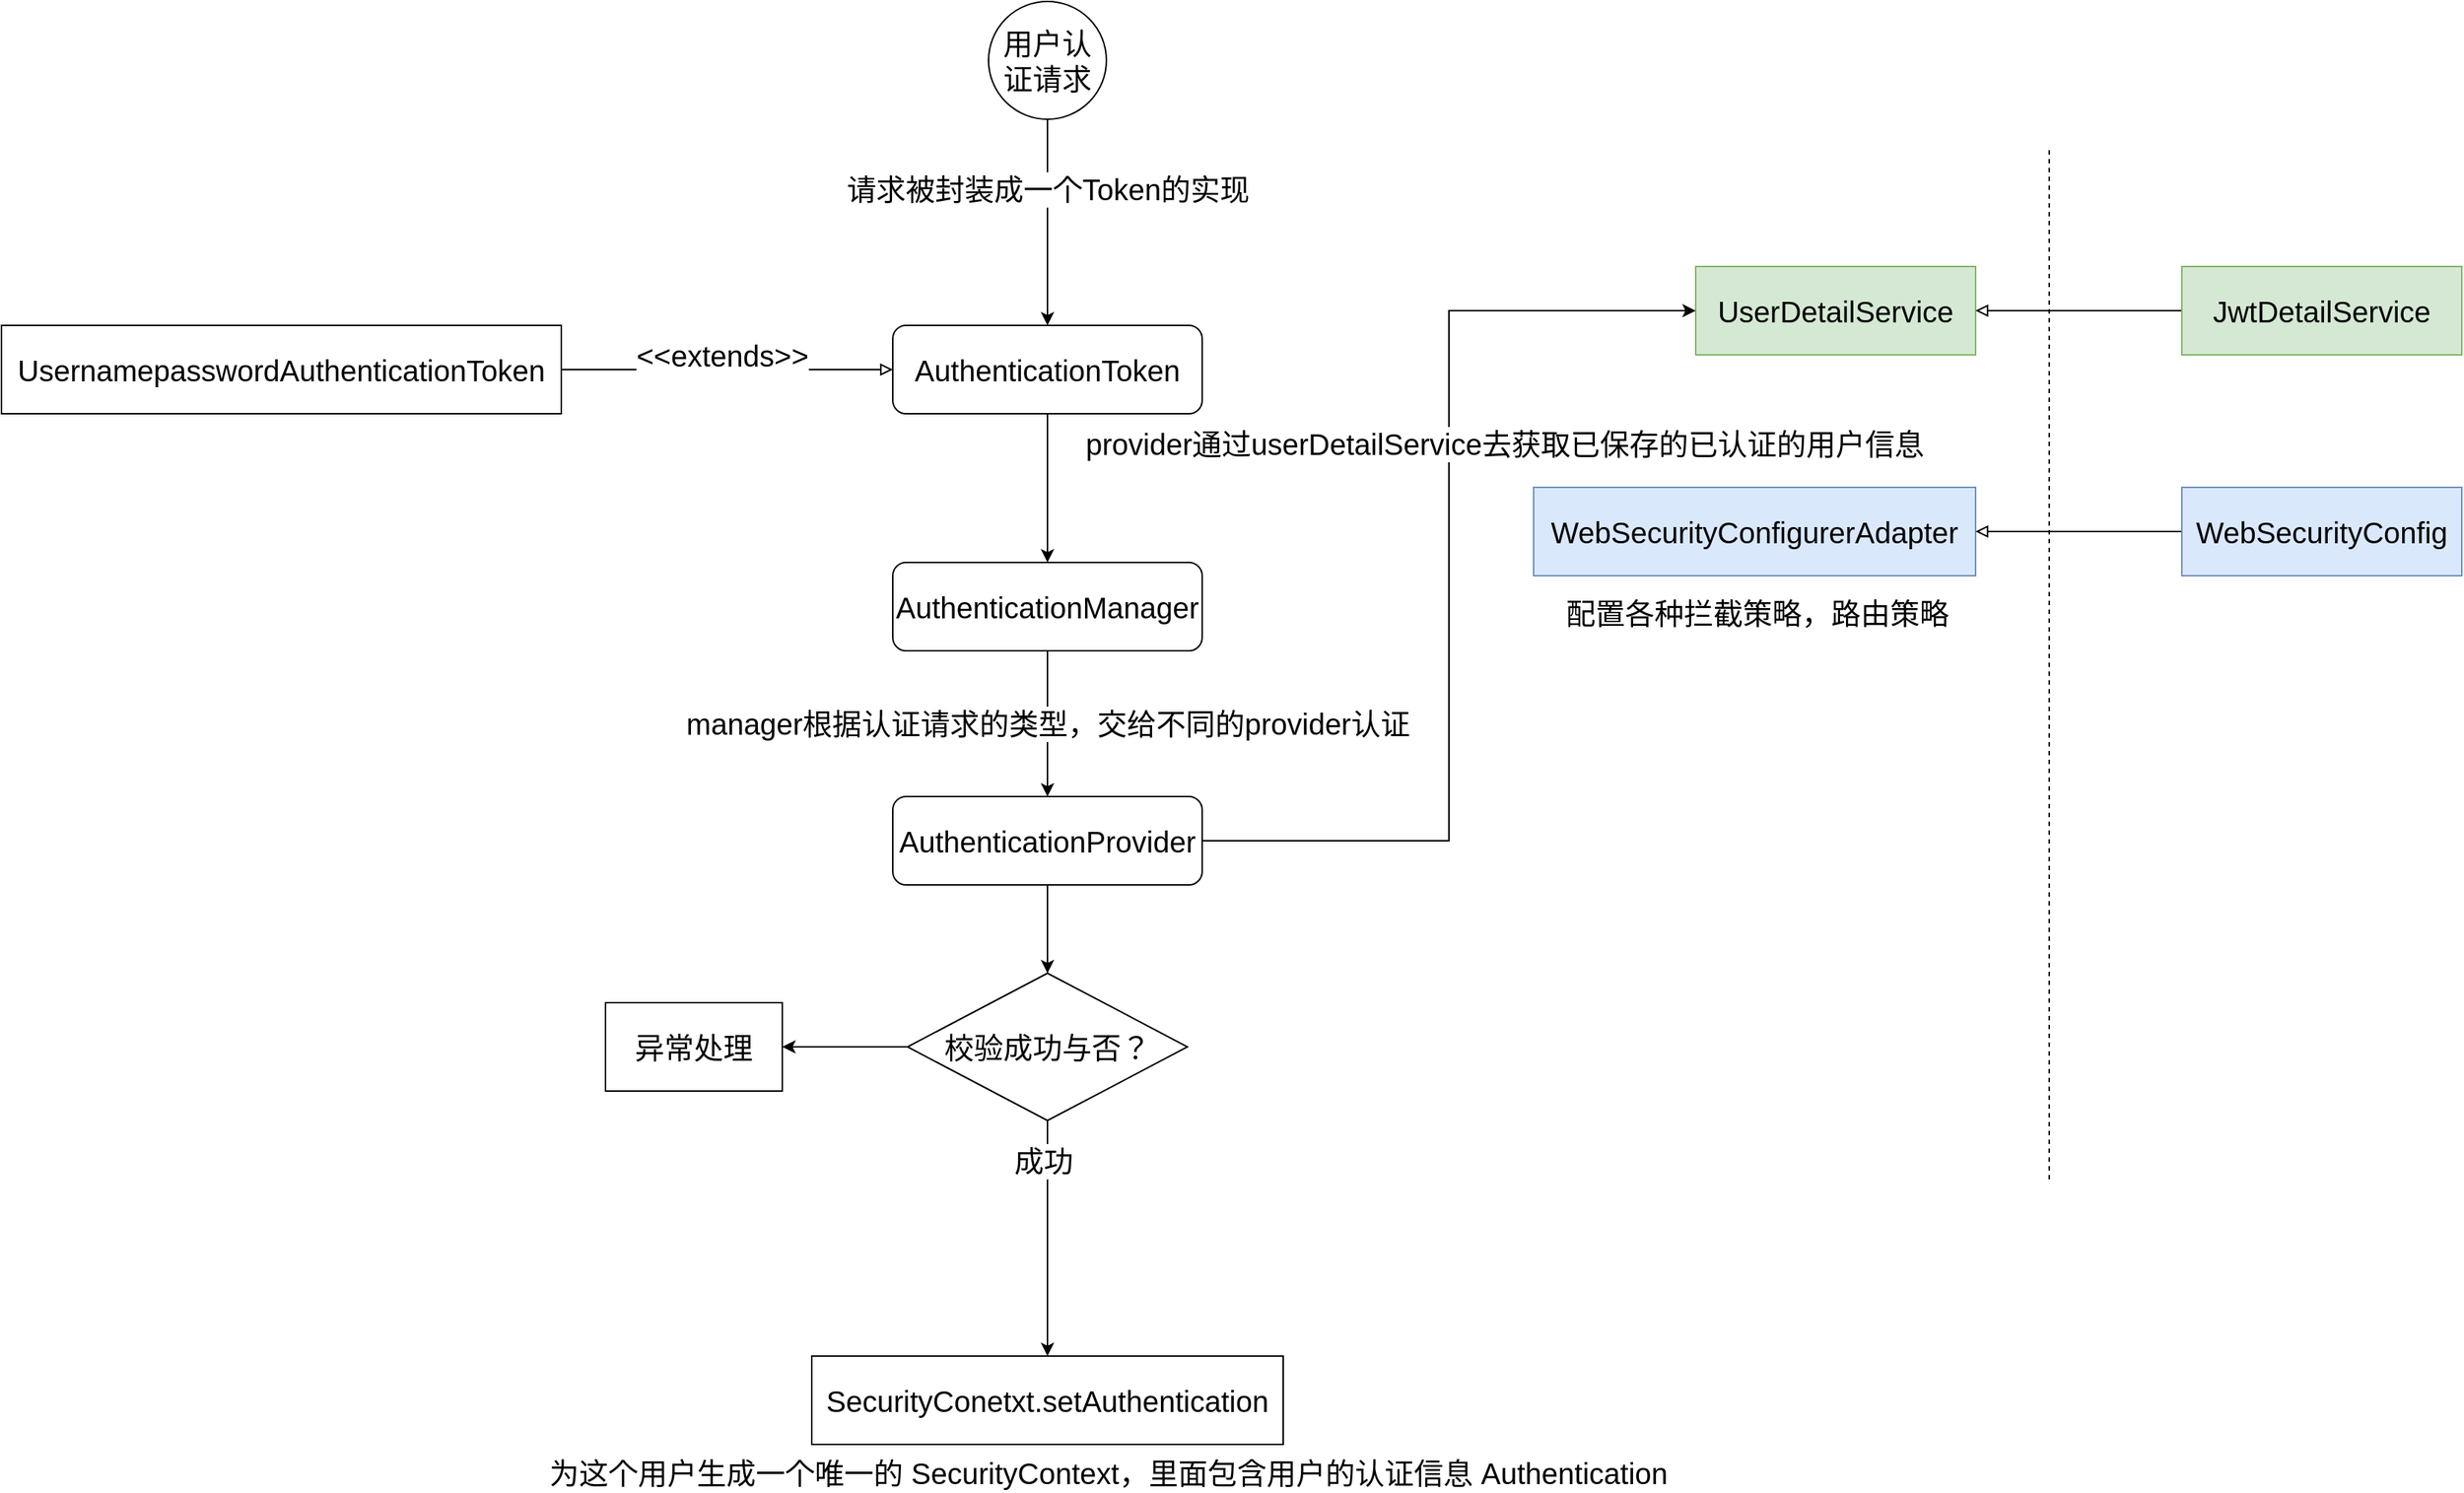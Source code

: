 <mxfile version="10.6.2" type="github"><diagram id="VBf-VfExzzXJP39Wn4rS" name="Page-1"><mxGraphModel dx="3977" dy="2496" grid="1" gridSize="10" guides="1" tooltips="1" connect="1" arrows="1" fold="1" page="1" pageScale="1" pageWidth="827" pageHeight="1169" math="0" shadow="0"><root><mxCell id="0"/><mxCell id="1" parent="0"/><mxCell id="96AQ6PkSk4qDTDHSZkiO-1" value="UserDetailService" style="rounded=0;whiteSpace=wrap;html=1;fontSize=20;fillColor=#d5e8d4;strokeColor=#82b366;" parent="1" vertex="1"><mxGeometry x="40" y="120" width="190" height="60" as="geometry"/></mxCell><mxCell id="96AQ6PkSk4qDTDHSZkiO-6" style="edgeStyle=orthogonalEdgeStyle;rounded=0;orthogonalLoop=1;jettySize=auto;html=1;exitX=0;exitY=0.5;exitDx=0;exitDy=0;entryX=1;entryY=0.5;entryDx=0;entryDy=0;fontSize=20;endArrow=block;endFill=0;" parent="1" source="96AQ6PkSk4qDTDHSZkiO-2" target="96AQ6PkSk4qDTDHSZkiO-1" edge="1"><mxGeometry relative="1" as="geometry"/></mxCell><mxCell id="96AQ6PkSk4qDTDHSZkiO-2" value="JwtDetailService" style="rounded=0;whiteSpace=wrap;html=1;fontSize=20;fillColor=#d5e8d4;strokeColor=#82b366;" parent="1" vertex="1"><mxGeometry x="370" y="120" width="190" height="60" as="geometry"/></mxCell><mxCell id="96AQ6PkSk4qDTDHSZkiO-3" value="" style="endArrow=none;dashed=1;html=1;fontSize=20;" parent="1" edge="1"><mxGeometry width="50" height="50" relative="1" as="geometry"><mxPoint x="280" y="740" as="sourcePoint"/><mxPoint x="280" y="40" as="targetPoint"/></mxGeometry></mxCell><mxCell id="96AQ6PkSk4qDTDHSZkiO-4" value="WebSecurityConfigurerAdapter" style="rounded=0;whiteSpace=wrap;html=1;fontSize=20;fillColor=#dae8fc;strokeColor=#6c8ebf;" parent="1" vertex="1"><mxGeometry x="-70" y="270" width="300" height="60" as="geometry"/></mxCell><mxCell id="96AQ6PkSk4qDTDHSZkiO-7" style="edgeStyle=orthogonalEdgeStyle;rounded=0;orthogonalLoop=1;jettySize=auto;html=1;exitX=0;exitY=0.5;exitDx=0;exitDy=0;endArrow=block;endFill=0;fontSize=20;" parent="1" source="96AQ6PkSk4qDTDHSZkiO-5" target="96AQ6PkSk4qDTDHSZkiO-4" edge="1"><mxGeometry relative="1" as="geometry"/></mxCell><mxCell id="96AQ6PkSk4qDTDHSZkiO-5" value="WebSecurityConfig" style="rounded=0;whiteSpace=wrap;html=1;fontSize=20;fillColor=#dae8fc;strokeColor=#6c8ebf;" parent="1" vertex="1"><mxGeometry x="370" y="270" width="190" height="60" as="geometry"/></mxCell><mxCell id="96AQ6PkSk4qDTDHSZkiO-8" value="配置各种拦截策略，路由策略" style="text;html=1;resizable=0;points=[];autosize=1;align=left;verticalAlign=top;spacingTop=-4;fontSize=20;" parent="1" vertex="1"><mxGeometry x="-50" y="341" width="280" height="20" as="geometry"/></mxCell><mxCell id="96AQ6PkSk4qDTDHSZkiO-18" style="edgeStyle=orthogonalEdgeStyle;rounded=0;orthogonalLoop=1;jettySize=auto;html=1;exitX=0.5;exitY=1;exitDx=0;exitDy=0;entryX=0.5;entryY=0;entryDx=0;entryDy=0;endArrow=classic;endFill=1;fontSize=20;" parent="1" source="96AQ6PkSk4qDTDHSZkiO-9" target="96AQ6PkSk4qDTDHSZkiO-10" edge="1"><mxGeometry relative="1" as="geometry"/></mxCell><mxCell id="96AQ6PkSk4qDTDHSZkiO-27" value="请求被封装成一个Token的实现" style="text;html=1;resizable=0;points=[];align=center;verticalAlign=middle;labelBackgroundColor=#ffffff;fontSize=20;" parent="96AQ6PkSk4qDTDHSZkiO-18" vertex="1" connectable="0"><mxGeometry x="-0.333" relative="1" as="geometry"><mxPoint as="offset"/></mxGeometry></mxCell><mxCell id="96AQ6PkSk4qDTDHSZkiO-9" value="用户认证请求" style="ellipse;whiteSpace=wrap;html=1;aspect=fixed;fontSize=20;" parent="1" vertex="1"><mxGeometry x="-440" y="-60" width="80" height="80" as="geometry"/></mxCell><mxCell id="96AQ6PkSk4qDTDHSZkiO-19" style="edgeStyle=orthogonalEdgeStyle;rounded=0;orthogonalLoop=1;jettySize=auto;html=1;exitX=0.5;exitY=1;exitDx=0;exitDy=0;endArrow=classic;endFill=1;fontSize=20;" parent="1" source="96AQ6PkSk4qDTDHSZkiO-10" target="96AQ6PkSk4qDTDHSZkiO-11" edge="1"><mxGeometry relative="1" as="geometry"/></mxCell><mxCell id="96AQ6PkSk4qDTDHSZkiO-10" value="AuthenticationToken" style="rounded=1;whiteSpace=wrap;html=1;fontSize=20;" parent="1" vertex="1"><mxGeometry x="-505" y="160" width="210" height="60" as="geometry"/></mxCell><mxCell id="96AQ6PkSk4qDTDHSZkiO-20" style="edgeStyle=orthogonalEdgeStyle;rounded=0;orthogonalLoop=1;jettySize=auto;html=1;exitX=0.5;exitY=1;exitDx=0;exitDy=0;entryX=0.5;entryY=0;entryDx=0;entryDy=0;endArrow=classic;endFill=1;fontSize=20;" parent="1" source="96AQ6PkSk4qDTDHSZkiO-11" target="96AQ6PkSk4qDTDHSZkiO-12" edge="1"><mxGeometry relative="1" as="geometry"/></mxCell><mxCell id="96AQ6PkSk4qDTDHSZkiO-24" value="manager根据认证请求的类型，交给不同的provider认证" style="text;html=1;resizable=0;points=[];align=center;verticalAlign=middle;labelBackgroundColor=#ffffff;fontSize=20;" parent="96AQ6PkSk4qDTDHSZkiO-20" vertex="1" connectable="0"><mxGeometry x="-0.232" y="4" relative="1" as="geometry"><mxPoint x="-4" y="11" as="offset"/></mxGeometry></mxCell><mxCell id="96AQ6PkSk4qDTDHSZkiO-11" value="AuthenticationManager" style="rounded=1;whiteSpace=wrap;html=1;fontSize=20;" parent="1" vertex="1"><mxGeometry x="-505" y="321" width="210" height="60" as="geometry"/></mxCell><mxCell id="96AQ6PkSk4qDTDHSZkiO-21" style="edgeStyle=orthogonalEdgeStyle;rounded=0;orthogonalLoop=1;jettySize=auto;html=1;exitX=0.5;exitY=1;exitDx=0;exitDy=0;entryX=0.5;entryY=0;entryDx=0;entryDy=0;endArrow=classic;endFill=1;fontSize=20;" parent="1" source="96AQ6PkSk4qDTDHSZkiO-12" target="96AQ6PkSk4qDTDHSZkiO-14" edge="1"><mxGeometry relative="1" as="geometry"/></mxCell><mxCell id="96AQ6PkSk4qDTDHSZkiO-25" style="edgeStyle=orthogonalEdgeStyle;rounded=0;orthogonalLoop=1;jettySize=auto;html=1;exitX=1;exitY=0.5;exitDx=0;exitDy=0;entryX=0;entryY=0.5;entryDx=0;entryDy=0;endArrow=classic;endFill=1;fontSize=20;" parent="1" source="96AQ6PkSk4qDTDHSZkiO-12" target="96AQ6PkSk4qDTDHSZkiO-1" edge="1"><mxGeometry relative="1" as="geometry"/></mxCell><mxCell id="96AQ6PkSk4qDTDHSZkiO-26" value="provider通过userDetailService去获取已保存的已认证的用户信息" style="text;html=1;resizable=0;points=[];align=center;verticalAlign=middle;labelBackgroundColor=#ffffff;fontSize=20;" parent="96AQ6PkSk4qDTDHSZkiO-25" vertex="1" connectable="0"><mxGeometry x="0.306" y="-1" relative="1" as="geometry"><mxPoint x="36" y="16" as="offset"/></mxGeometry></mxCell><mxCell id="96AQ6PkSk4qDTDHSZkiO-12" value="AuthenticationProvider" style="rounded=1;whiteSpace=wrap;html=1;fontSize=20;" parent="1" vertex="1"><mxGeometry x="-505" y="480" width="210" height="60" as="geometry"/></mxCell><mxCell id="96AQ6PkSk4qDTDHSZkiO-17" style="edgeStyle=orthogonalEdgeStyle;rounded=0;orthogonalLoop=1;jettySize=auto;html=1;exitX=0;exitY=0.5;exitDx=0;exitDy=0;entryX=1;entryY=0.5;entryDx=0;entryDy=0;endArrow=classic;endFill=1;fontSize=20;" parent="1" source="96AQ6PkSk4qDTDHSZkiO-14" target="96AQ6PkSk4qDTDHSZkiO-15" edge="1"><mxGeometry relative="1" as="geometry"/></mxCell><mxCell id="96AQ6PkSk4qDTDHSZkiO-22" style="edgeStyle=orthogonalEdgeStyle;rounded=0;orthogonalLoop=1;jettySize=auto;html=1;exitX=0.5;exitY=1;exitDx=0;exitDy=0;entryX=0.5;entryY=0;entryDx=0;entryDy=0;endArrow=classic;endFill=1;fontSize=20;" parent="1" source="96AQ6PkSk4qDTDHSZkiO-14" target="96AQ6PkSk4qDTDHSZkiO-16" edge="1"><mxGeometry relative="1" as="geometry"/></mxCell><mxCell id="96AQ6PkSk4qDTDHSZkiO-32" value="成功" style="text;html=1;resizable=0;points=[];align=center;verticalAlign=middle;labelBackgroundColor=#ffffff;fontSize=20;" parent="96AQ6PkSk4qDTDHSZkiO-22" vertex="1" connectable="0"><mxGeometry x="-0.661" y="-3" relative="1" as="geometry"><mxPoint as="offset"/></mxGeometry></mxCell><mxCell id="96AQ6PkSk4qDTDHSZkiO-14" value="校验成功与否？" style="rhombus;whiteSpace=wrap;html=1;fontSize=20;" parent="1" vertex="1"><mxGeometry x="-495" y="600" width="190" height="100" as="geometry"/></mxCell><mxCell id="96AQ6PkSk4qDTDHSZkiO-15" value="异常处理" style="rounded=0;whiteSpace=wrap;html=1;fontSize=20;" parent="1" vertex="1"><mxGeometry x="-700" y="620" width="120" height="60" as="geometry"/></mxCell><mxCell id="96AQ6PkSk4qDTDHSZkiO-16" value="&lt;span&gt;SecurityConetxt.setAuthentication&lt;/span&gt;" style="rounded=0;whiteSpace=wrap;html=1;fontSize=20;" parent="1" vertex="1"><mxGeometry x="-560" y="860" width="320" height="60" as="geometry"/></mxCell><mxCell id="96AQ6PkSk4qDTDHSZkiO-30" style="edgeStyle=orthogonalEdgeStyle;rounded=0;orthogonalLoop=1;jettySize=auto;html=1;exitX=1;exitY=0.5;exitDx=0;exitDy=0;entryX=0;entryY=0.5;entryDx=0;entryDy=0;endArrow=block;endFill=0;fontSize=20;" parent="1" source="96AQ6PkSk4qDTDHSZkiO-29" target="96AQ6PkSk4qDTDHSZkiO-10" edge="1"><mxGeometry relative="1" as="geometry"/></mxCell><mxCell id="96AQ6PkSk4qDTDHSZkiO-31" value="&amp;lt;&amp;lt;extends&amp;gt;&amp;gt;" style="text;html=1;resizable=0;points=[];align=center;verticalAlign=middle;labelBackgroundColor=#ffffff;fontSize=20;" parent="96AQ6PkSk4qDTDHSZkiO-30" vertex="1" connectable="0"><mxGeometry x="-0.18" y="-1" relative="1" as="geometry"><mxPoint x="16" y="-11" as="offset"/></mxGeometry></mxCell><mxCell id="96AQ6PkSk4qDTDHSZkiO-29" value="UsernamepasswordAuthenticationToken" style="rounded=0;whiteSpace=wrap;html=1;fontSize=20;" parent="1" vertex="1"><mxGeometry x="-1110" y="160" width="380" height="60" as="geometry"/></mxCell><mxCell id="96AQ6PkSk4qDTDHSZkiO-33" value="为这个用户生成一个唯一的 SecurityContext，里面包含用户的认证信息 Authentication" style="text;html=1;resizable=0;points=[];autosize=1;align=left;verticalAlign=top;spacingTop=-4;fontSize=20;" parent="1" vertex="1"><mxGeometry x="-740" y="925" width="770" height="20" as="geometry"/></mxCell></root></mxGraphModel></diagram><diagram id="ZsvGARE1PDOfvhfM4YjY" name="Page-2"><mxGraphModel dx="2818" dy="1137" grid="1" gridSize="10" guides="1" tooltips="1" connect="1" arrows="1" fold="1" page="1" pageScale="1" pageWidth="827" pageHeight="1169" math="0" shadow="0"><root><mxCell id="F1nK8g_DhgMWCZ8wdqsk-0"/><mxCell id="F1nK8g_DhgMWCZ8wdqsk-1" parent="F1nK8g_DhgMWCZ8wdqsk-0"/><mxCell id="F1nK8g_DhgMWCZ8wdqsk-8" style="edgeStyle=orthogonalEdgeStyle;rounded=0;orthogonalLoop=1;jettySize=auto;html=1;exitX=0.5;exitY=1;exitDx=0;exitDy=0;entryX=0.5;entryY=0;entryDx=0;entryDy=0;endArrow=classic;endFill=1;fontSize=20;" parent="F1nK8g_DhgMWCZ8wdqsk-1" source="F1nK8g_DhgMWCZ8wdqsk-2" target="F1nK8g_DhgMWCZ8wdqsk-3" edge="1"><mxGeometry relative="1" as="geometry"/></mxCell><mxCell id="F1nK8g_DhgMWCZ8wdqsk-2" value="请求到达服务端" style="ellipse;whiteSpace=wrap;html=1;aspect=fixed;fontSize=20;" parent="F1nK8g_DhgMWCZ8wdqsk-1" vertex="1"><mxGeometry x="350" y="10" width="100" height="100" as="geometry"/></mxCell><mxCell id="F1nK8g_DhgMWCZ8wdqsk-7" style="edgeStyle=orthogonalEdgeStyle;rounded=0;orthogonalLoop=1;jettySize=auto;html=1;exitX=0.5;exitY=1;exitDx=0;exitDy=0;endArrow=classic;endFill=1;fontSize=20;" parent="F1nK8g_DhgMWCZ8wdqsk-1" source="F1nK8g_DhgMWCZ8wdqsk-3" target="F1nK8g_DhgMWCZ8wdqsk-5" edge="1"><mxGeometry relative="1" as="geometry"><Array as="points"><mxPoint x="400" y="260"/><mxPoint x="585" y="260"/></Array></mxGeometry></mxCell><mxCell id="F1nK8g_DhgMWCZ8wdqsk-9" value="如果是Login请求" style="text;html=1;resizable=0;points=[];align=center;verticalAlign=middle;labelBackgroundColor=#ffffff;fontSize=20;" parent="F1nK8g_DhgMWCZ8wdqsk-7" vertex="1" connectable="0"><mxGeometry x="-0.242" relative="1" as="geometry"><mxPoint x="117" y="40" as="offset"/></mxGeometry></mxCell><mxCell id="F1nK8g_DhgMWCZ8wdqsk-25" style="edgeStyle=orthogonalEdgeStyle;rounded=0;orthogonalLoop=1;jettySize=auto;html=1;exitX=0.5;exitY=1;exitDx=0;exitDy=0;entryX=0.5;entryY=0;entryDx=0;entryDy=0;endArrow=classic;endFill=1;fontSize=20;" parent="F1nK8g_DhgMWCZ8wdqsk-1" source="F1nK8g_DhgMWCZ8wdqsk-3" target="F1nK8g_DhgMWCZ8wdqsk-24" edge="1"><mxGeometry relative="1" as="geometry"><Array as="points"><mxPoint x="400" y="260"/><mxPoint x="215" y="260"/></Array></mxGeometry></mxCell><mxCell id="F1nK8g_DhgMWCZ8wdqsk-26" value="带JWT token的请求" style="text;html=1;resizable=0;points=[];align=center;verticalAlign=middle;labelBackgroundColor=#ffffff;fontSize=20;" parent="F1nK8g_DhgMWCZ8wdqsk-25" vertex="1" connectable="0"><mxGeometry x="0.579" y="1" relative="1" as="geometry"><mxPoint as="offset"/></mxGeometry></mxCell><mxCell id="F1nK8g_DhgMWCZ8wdqsk-3" value="请求被Filter拦截" style="rounded=0;whiteSpace=wrap;html=1;fontSize=20;" parent="F1nK8g_DhgMWCZ8wdqsk-1" vertex="1"><mxGeometry x="340" y="160" width="120" height="60" as="geometry"/></mxCell><mxCell id="F1nK8g_DhgMWCZ8wdqsk-4" value="默认Filter只支持Form表单提交，如果要支持JSON，则需要自定义Filter" style="rounded=0;whiteSpace=wrap;html=1;fontSize=20;dashed=1;" parent="F1nK8g_DhgMWCZ8wdqsk-1" vertex="1"><mxGeometry x="530" y="155" width="350" height="70" as="geometry"/></mxCell><mxCell id="F1nK8g_DhgMWCZ8wdqsk-10" style="edgeStyle=orthogonalEdgeStyle;rounded=0;orthogonalLoop=1;jettySize=auto;html=1;exitX=0.5;exitY=1;exitDx=0;exitDy=0;entryX=0.5;entryY=0;entryDx=0;entryDy=0;endArrow=classic;endFill=1;fontSize=20;" parent="F1nK8g_DhgMWCZ8wdqsk-1" source="F1nK8g_DhgMWCZ8wdqsk-5" target="F1nK8g_DhgMWCZ8wdqsk-6" edge="1"><mxGeometry relative="1" as="geometry"/></mxCell><mxCell id="F1nK8g_DhgMWCZ8wdqsk-5" value="请求进入专门只拦截Login请求的Filter" style="rounded=0;whiteSpace=wrap;html=1;fontSize=20;fillColor=#f5f5f5;strokeColor=#666666;fontColor=#333333;" parent="F1nK8g_DhgMWCZ8wdqsk-1" vertex="1"><mxGeometry x="490" y="360" width="190" height="60" as="geometry"/></mxCell><mxCell id="F1nK8g_DhgMWCZ8wdqsk-12" style="edgeStyle=orthogonalEdgeStyle;rounded=0;orthogonalLoop=1;jettySize=auto;html=1;exitX=0.5;exitY=1;exitDx=0;exitDy=0;endArrow=classic;endFill=1;fontSize=20;" parent="F1nK8g_DhgMWCZ8wdqsk-1" source="F1nK8g_DhgMWCZ8wdqsk-6" target="F1nK8g_DhgMWCZ8wdqsk-11" edge="1"><mxGeometry relative="1" as="geometry"/></mxCell><mxCell id="F1nK8g_DhgMWCZ8wdqsk-6" value="LoginFilter中，请求被封装成Token" style="rounded=0;whiteSpace=wrap;html=1;fontSize=20;fillColor=#f5f5f5;strokeColor=#666666;fontColor=#333333;" parent="F1nK8g_DhgMWCZ8wdqsk-1" vertex="1"><mxGeometry x="490" y="480" width="190" height="60" as="geometry"/></mxCell><mxCell id="F1nK8g_DhgMWCZ8wdqsk-14" value="" style="edgeStyle=orthogonalEdgeStyle;rounded=0;orthogonalLoop=1;jettySize=auto;html=1;endArrow=classic;endFill=1;fontSize=20;" parent="F1nK8g_DhgMWCZ8wdqsk-1" source="F1nK8g_DhgMWCZ8wdqsk-11" target="F1nK8g_DhgMWCZ8wdqsk-13" edge="1"><mxGeometry relative="1" as="geometry"/></mxCell><mxCell id="F1nK8g_DhgMWCZ8wdqsk-11" value="LoginFilter把Token扔给manager" style="rounded=0;whiteSpace=wrap;html=1;fontSize=20;fillColor=#f5f5f5;strokeColor=#666666;fontColor=#333333;" parent="F1nK8g_DhgMWCZ8wdqsk-1" vertex="1"><mxGeometry x="490" y="600" width="190" height="60" as="geometry"/></mxCell><mxCell id="F1nK8g_DhgMWCZ8wdqsk-16" style="edgeStyle=orthogonalEdgeStyle;rounded=0;orthogonalLoop=1;jettySize=auto;html=1;exitX=0.5;exitY=1;exitDx=0;exitDy=0;endArrow=classic;endFill=1;fontSize=20;" parent="F1nK8g_DhgMWCZ8wdqsk-1" source="F1nK8g_DhgMWCZ8wdqsk-13" target="F1nK8g_DhgMWCZ8wdqsk-15" edge="1"><mxGeometry relative="1" as="geometry"/></mxCell><mxCell id="F1nK8g_DhgMWCZ8wdqsk-13" value="manger让它的Provider去执行认证" style="rounded=0;whiteSpace=wrap;html=1;fontSize=20;fillColor=#ffe6cc;strokeColor=#d79b00;" parent="F1nK8g_DhgMWCZ8wdqsk-1" vertex="1"><mxGeometry x="490" y="740" width="190" height="60" as="geometry"/></mxCell><mxCell id="F1nK8g_DhgMWCZ8wdqsk-19" value="" style="edgeStyle=orthogonalEdgeStyle;rounded=0;orthogonalLoop=1;jettySize=auto;html=1;endArrow=classic;endFill=1;fontSize=20;" parent="F1nK8g_DhgMWCZ8wdqsk-1" source="F1nK8g_DhgMWCZ8wdqsk-15" target="F1nK8g_DhgMWCZ8wdqsk-18" edge="1"><mxGeometry relative="1" as="geometry"/></mxCell><mxCell id="F1nK8g_DhgMWCZ8wdqsk-15" value="Provider通过UserDetailService去获取用户信息" style="rounded=0;whiteSpace=wrap;html=1;fontSize=20;fillColor=#d5e8d4;strokeColor=#82b366;" parent="F1nK8g_DhgMWCZ8wdqsk-1" vertex="1"><mxGeometry x="490" y="860" width="190" height="60" as="geometry"/></mxCell><mxCell id="F1nK8g_DhgMWCZ8wdqsk-23" value="" style="edgeStyle=orthogonalEdgeStyle;rounded=0;orthogonalLoop=1;jettySize=auto;html=1;endArrow=classic;endFill=1;fontSize=20;" parent="F1nK8g_DhgMWCZ8wdqsk-1" source="F1nK8g_DhgMWCZ8wdqsk-18" target="F1nK8g_DhgMWCZ8wdqsk-22" edge="1"><mxGeometry relative="1" as="geometry"/></mxCell><mxCell id="F1nK8g_DhgMWCZ8wdqsk-18" value="认证结果出炉，交回给Filter" style="rounded=0;whiteSpace=wrap;html=1;fontSize=20;fillColor=#d5e8d4;strokeColor=#82b366;" parent="F1nK8g_DhgMWCZ8wdqsk-1" vertex="1"><mxGeometry x="490" y="1000" width="190" height="60" as="geometry"/></mxCell><mxCell id="F1nK8g_DhgMWCZ8wdqsk-22" value="Filter交给实现设置的自定义handler实现类&lt;br&gt;" style="rounded=0;whiteSpace=wrap;html=1;fontSize=20;fillColor=#f5f5f5;strokeColor=#666666;fontColor=#333333;" parent="F1nK8g_DhgMWCZ8wdqsk-1" vertex="1"><mxGeometry x="490" y="1140" width="190" height="60" as="geometry"/></mxCell><mxCell id="F1nK8g_DhgMWCZ8wdqsk-17" value="认证过程实际上是拿（DB/内存/缓存）中的已存在的用户信息来与当前传入的登录用户信息做对比" style="rounded=0;whiteSpace=wrap;html=1;fontSize=20;dashed=1;" parent="F1nK8g_DhgMWCZ8wdqsk-1" vertex="1"><mxGeometry x="750" y="855" width="350" height="70" as="geometry"/></mxCell><mxCell id="F1nK8g_DhgMWCZ8wdqsk-20" value="自定义实现这两个Handler接口，&lt;br&gt;然后设置到Filter中即可。&lt;br&gt;" style="rounded=0;whiteSpace=wrap;html=1;fontSize=20;dashed=1;" parent="F1nK8g_DhgMWCZ8wdqsk-1" vertex="1"><mxGeometry x="750" y="990" width="350" height="70" as="geometry"/></mxCell><mxCell id="F1nK8g_DhgMWCZ8wdqsk-28" value="" style="edgeStyle=orthogonalEdgeStyle;rounded=0;orthogonalLoop=1;jettySize=auto;html=1;endArrow=classic;endFill=1;fontSize=20;" parent="F1nK8g_DhgMWCZ8wdqsk-1" source="F1nK8g_DhgMWCZ8wdqsk-24" target="F1nK8g_DhgMWCZ8wdqsk-27" edge="1"><mxGeometry relative="1" as="geometry"/></mxCell><mxCell id="F1nK8g_DhgMWCZ8wdqsk-24" value="请求进入&lt;br&gt;JwtAuthenticationFilter" style="rounded=0;whiteSpace=wrap;html=1;fontSize=20;fillColor=#f5f5f5;strokeColor=#666666;fontColor=#333333;" parent="F1nK8g_DhgMWCZ8wdqsk-1" vertex="1"><mxGeometry x="120" y="360" width="190" height="60" as="geometry"/></mxCell><mxCell id="F1nK8g_DhgMWCZ8wdqsk-39" style="edgeStyle=orthogonalEdgeStyle;rounded=0;orthogonalLoop=1;jettySize=auto;html=1;exitX=0.5;exitY=1;exitDx=0;exitDy=0;entryX=0.5;entryY=0;entryDx=0;entryDy=0;endArrow=classic;endFill=1;fontSize=20;" parent="F1nK8g_DhgMWCZ8wdqsk-1" source="F1nK8g_DhgMWCZ8wdqsk-27" target="F1nK8g_DhgMWCZ8wdqsk-29" edge="1"><mxGeometry relative="1" as="geometry"/></mxCell><mxCell id="F1nK8g_DhgMWCZ8wdqsk-27" value="Filter拦截请求头中的token" style="rounded=0;whiteSpace=wrap;html=1;fontSize=20;fillColor=#f5f5f5;strokeColor=#666666;fontColor=#333333;" parent="F1nK8g_DhgMWCZ8wdqsk-1" vertex="1"><mxGeometry x="120" y="480" width="190" height="60" as="geometry"/></mxCell><mxCell id="F1nK8g_DhgMWCZ8wdqsk-31" style="edgeStyle=orthogonalEdgeStyle;rounded=0;orthogonalLoop=1;jettySize=auto;html=1;exitX=0;exitY=0.5;exitDx=0;exitDy=0;endArrow=classic;endFill=1;fontSize=20;" parent="F1nK8g_DhgMWCZ8wdqsk-1" source="F1nK8g_DhgMWCZ8wdqsk-29" target="F1nK8g_DhgMWCZ8wdqsk-30" edge="1"><mxGeometry relative="1" as="geometry"/></mxCell><mxCell id="F1nK8g_DhgMWCZ8wdqsk-35" value="有" style="text;html=1;resizable=0;points=[];align=center;verticalAlign=middle;labelBackgroundColor=#ffffff;fontSize=20;" parent="F1nK8g_DhgMWCZ8wdqsk-31" vertex="1" connectable="0"><mxGeometry x="-0.18" y="-3" relative="1" as="geometry"><mxPoint as="offset"/></mxGeometry></mxCell><mxCell id="F1nK8g_DhgMWCZ8wdqsk-37" style="edgeStyle=orthogonalEdgeStyle;rounded=0;orthogonalLoop=1;jettySize=auto;html=1;exitX=0.5;exitY=1;exitDx=0;exitDy=0;entryX=0.5;entryY=0;entryDx=0;entryDy=0;endArrow=classic;endFill=1;fontSize=20;" parent="F1nK8g_DhgMWCZ8wdqsk-1" source="F1nK8g_DhgMWCZ8wdqsk-29" target="F1nK8g_DhgMWCZ8wdqsk-36" edge="1"><mxGeometry relative="1" as="geometry"/></mxCell><mxCell id="F1nK8g_DhgMWCZ8wdqsk-38" value="无，直接跳过认证处理" style="text;html=1;resizable=0;points=[];align=center;verticalAlign=middle;labelBackgroundColor=#ffffff;fontSize=20;" parent="F1nK8g_DhgMWCZ8wdqsk-37" vertex="1" connectable="0"><mxGeometry x="-0.285" y="4" relative="1" as="geometry"><mxPoint as="offset"/></mxGeometry></mxCell><mxCell id="F1nK8g_DhgMWCZ8wdqsk-29" value="有没有token？" style="rhombus;whiteSpace=wrap;html=1;fontSize=20;strokeColor=#000000;" parent="F1nK8g_DhgMWCZ8wdqsk-1" vertex="1"><mxGeometry x="130" y="590" width="170" height="80" as="geometry"/></mxCell><mxCell id="F1nK8g_DhgMWCZ8wdqsk-42" value="" style="edgeStyle=orthogonalEdgeStyle;rounded=0;orthogonalLoop=1;jettySize=auto;html=1;endArrow=classic;endFill=1;fontSize=20;" parent="F1nK8g_DhgMWCZ8wdqsk-1" source="F1nK8g_DhgMWCZ8wdqsk-30" target="F1nK8g_DhgMWCZ8wdqsk-41" edge="1"><mxGeometry relative="1" as="geometry"/></mxCell><mxCell id="F1nK8g_DhgMWCZ8wdqsk-30" value="将token值 解释出来，并封装成Token对象" style="rounded=0;whiteSpace=wrap;html=1;fontSize=20;fillColor=#f5f5f5;strokeColor=#666666;fontColor=#333333;" parent="F1nK8g_DhgMWCZ8wdqsk-1" vertex="1"><mxGeometry x="-170" y="600" width="210" height="60" as="geometry"/></mxCell><mxCell id="F1nK8g_DhgMWCZ8wdqsk-48" style="edgeStyle=orthogonalEdgeStyle;rounded=0;orthogonalLoop=1;jettySize=auto;html=1;exitX=0.5;exitY=1;exitDx=0;exitDy=0;entryX=0.5;entryY=0;entryDx=0;entryDy=0;endArrow=classic;endFill=1;fontSize=20;" parent="F1nK8g_DhgMWCZ8wdqsk-1" source="F1nK8g_DhgMWCZ8wdqsk-41" target="F1nK8g_DhgMWCZ8wdqsk-43" edge="1"><mxGeometry relative="1" as="geometry"/></mxCell><mxCell id="F1nK8g_DhgMWCZ8wdqsk-41" value="把Token对象交给Manager处理" style="rounded=0;whiteSpace=wrap;html=1;fontSize=20;fillColor=#f5f5f5;strokeColor=#666666;fontColor=#333333;" parent="F1nK8g_DhgMWCZ8wdqsk-1" vertex="1"><mxGeometry x="-170" y="740" width="210" height="60" as="geometry"/></mxCell><mxCell id="F1nK8g_DhgMWCZ8wdqsk-36" value="走FilterChain中的其他Filter" style="rounded=0;whiteSpace=wrap;html=1;fontSize=20;fillColor=#f5f5f5;strokeColor=#666666;fontColor=#333333;" parent="F1nK8g_DhgMWCZ8wdqsk-1" vertex="1"><mxGeometry x="120" y="1010" width="190" height="60" as="geometry"/></mxCell><mxCell id="F1nK8g_DhgMWCZ8wdqsk-40" value="当然这里需要根据请求是否需要认证来判断给不给它过" style="rounded=0;whiteSpace=wrap;html=1;fontSize=20;dashed=1;" parent="F1nK8g_DhgMWCZ8wdqsk-1" vertex="1"><mxGeometry x="275" y="630" width="185" height="120" as="geometry"/></mxCell><mxCell id="F1nK8g_DhgMWCZ8wdqsk-53" style="edgeStyle=orthogonalEdgeStyle;rounded=0;orthogonalLoop=1;jettySize=auto;html=1;exitX=0.5;exitY=1;exitDx=0;exitDy=0;endArrow=classic;endFill=1;fontSize=20;" parent="F1nK8g_DhgMWCZ8wdqsk-1" source="F1nK8g_DhgMWCZ8wdqsk-43" target="F1nK8g_DhgMWCZ8wdqsk-51" edge="1"><mxGeometry relative="1" as="geometry"/></mxCell><mxCell id="F1nK8g_DhgMWCZ8wdqsk-43" value="manger让它的Provider去执行认证" style="rounded=0;whiteSpace=wrap;html=1;fontSize=20;fillColor=#ffe6cc;strokeColor=#d79b00;" parent="F1nK8g_DhgMWCZ8wdqsk-1" vertex="1"><mxGeometry x="-160" y="860" width="190" height="60" as="geometry"/></mxCell><mxCell id="F1nK8g_DhgMWCZ8wdqsk-44" value="&lt;font style=&quot;font-size: 16px&quot;&gt;为什么会继续走FilterChain？因为这里的认证，只是为了识别用户。&lt;/font&gt;" style="rounded=0;whiteSpace=wrap;html=1;fontSize=20;dashed=1;" parent="F1nK8g_DhgMWCZ8wdqsk-1" vertex="1"><mxGeometry x="218" y="920" width="202" height="80" as="geometry"/></mxCell><mxCell id="F1nK8g_DhgMWCZ8wdqsk-46" value="&lt;font style=&quot;font-size: 16px&quot;&gt;这里是要一个LoginProvider&lt;/font&gt;" style="rounded=0;whiteSpace=wrap;html=1;fontSize=20;dashed=1;" parent="F1nK8g_DhgMWCZ8wdqsk-1" vertex="1"><mxGeometry x="700" y="750" width="160" height="40" as="geometry"/></mxCell><mxCell id="F1nK8g_DhgMWCZ8wdqsk-47" value="&lt;font style=&quot;font-size: 16px&quot;&gt;这里是要一个JwtAuthenticationProvider&lt;/font&gt;" style="rounded=0;whiteSpace=wrap;html=1;fontSize=20;dashed=1;" parent="F1nK8g_DhgMWCZ8wdqsk-1" vertex="1"><mxGeometry x="-400" y="870" width="220" height="50" as="geometry"/></mxCell><mxCell id="F1nK8g_DhgMWCZ8wdqsk-54" style="edgeStyle=orthogonalEdgeStyle;rounded=0;orthogonalLoop=1;jettySize=auto;html=1;exitX=0.5;exitY=1;exitDx=0;exitDy=0;endArrow=classic;endFill=1;fontSize=20;" parent="F1nK8g_DhgMWCZ8wdqsk-1" source="F1nK8g_DhgMWCZ8wdqsk-51" target="F1nK8g_DhgMWCZ8wdqsk-52" edge="1"><mxGeometry relative="1" as="geometry"/></mxCell><mxCell id="F1nK8g_DhgMWCZ8wdqsk-51" value="Provider拿着token去DB查找salt, 对token进行验证" style="rounded=0;whiteSpace=wrap;html=1;fontSize=20;fillColor=#d5e8d4;strokeColor=#82b366;" parent="F1nK8g_DhgMWCZ8wdqsk-1" vertex="1"><mxGeometry x="-160" y="1010" width="190" height="60" as="geometry"/></mxCell><mxCell id="F1nK8g_DhgMWCZ8wdqsk-56" style="edgeStyle=orthogonalEdgeStyle;rounded=0;orthogonalLoop=1;jettySize=auto;html=1;exitX=0.5;exitY=1;exitDx=0;exitDy=0;endArrow=classic;endFill=1;fontSize=20;" parent="F1nK8g_DhgMWCZ8wdqsk-1" source="F1nK8g_DhgMWCZ8wdqsk-52" target="F1nK8g_DhgMWCZ8wdqsk-55" edge="1"><mxGeometry relative="1" as="geometry"/></mxCell><mxCell id="F1nK8g_DhgMWCZ8wdqsk-52" value="认证结果出炉，交回给Filter" style="rounded=0;whiteSpace=wrap;html=1;fontSize=20;fillColor=#d5e8d4;strokeColor=#82b366;" parent="F1nK8g_DhgMWCZ8wdqsk-1" vertex="1"><mxGeometry x="-160" y="1139" width="190" height="60" as="geometry"/></mxCell><mxCell id="F1nK8g_DhgMWCZ8wdqsk-55" value="Filter交给实现设置的自定义handler实现类&lt;br&gt;" style="rounded=0;whiteSpace=wrap;html=1;fontSize=20;fillColor=#f5f5f5;strokeColor=#666666;fontColor=#333333;" parent="F1nK8g_DhgMWCZ8wdqsk-1" vertex="1"><mxGeometry x="-160" y="1280" width="190" height="60" as="geometry"/></mxCell><mxCell id="F1nK8g_DhgMWCZ8wdqsk-60" style="edgeStyle=orthogonalEdgeStyle;rounded=0;orthogonalLoop=1;jettySize=auto;html=1;exitX=0.5;exitY=1;exitDx=0;exitDy=0;entryX=0.5;entryY=0;entryDx=0;entryDy=0;endArrow=classic;endFill=1;fontSize=20;" parent="F1nK8g_DhgMWCZ8wdqsk-1" source="F1nK8g_DhgMWCZ8wdqsk-57" target="F1nK8g_DhgMWCZ8wdqsk-58" edge="1"><mxGeometry relative="1" as="geometry"/></mxCell><mxCell id="F1nK8g_DhgMWCZ8wdqsk-61" style="edgeStyle=orthogonalEdgeStyle;rounded=0;orthogonalLoop=1;jettySize=auto;html=1;exitX=0.5;exitY=1;exitDx=0;exitDy=0;entryX=0.5;entryY=0;entryDx=0;entryDy=0;endArrow=classic;endFill=1;fontSize=20;" parent="F1nK8g_DhgMWCZ8wdqsk-1" source="F1nK8g_DhgMWCZ8wdqsk-57" target="F1nK8g_DhgMWCZ8wdqsk-59" edge="1"><mxGeometry relative="1" as="geometry"/></mxCell><mxCell id="F1nK8g_DhgMWCZ8wdqsk-57" value="WebSecurityConfig" style="rounded=0;whiteSpace=wrap;html=1;strokeColor=#000000;fontSize=20;" parent="F1nK8g_DhgMWCZ8wdqsk-1" vertex="1"><mxGeometry x="-660" y="80" width="210" height="60" as="geometry"/></mxCell><mxCell id="F1nK8g_DhgMWCZ8wdqsk-58" value="JwtLoginConfigurer" style="rounded=0;whiteSpace=wrap;html=1;strokeColor=#000000;fontSize=20;" parent="F1nK8g_DhgMWCZ8wdqsk-1" vertex="1"><mxGeometry x="-780" y="210" width="210" height="60" as="geometry"/></mxCell><mxCell id="F1nK8g_DhgMWCZ8wdqsk-59" value="JwtAuthenticationConfigurer" style="rounded=0;whiteSpace=wrap;html=1;strokeColor=#000000;fontSize=20;" parent="F1nK8g_DhgMWCZ8wdqsk-1" vertex="1"><mxGeometry x="-550" y="210" width="280" height="60" as="geometry"/></mxCell><mxCell id="F1nK8g_DhgMWCZ8wdqsk-62" value="集成配置" style="text;html=1;resizable=0;points=[];autosize=1;align=left;verticalAlign=top;spacingTop=-4;fontSize=20;" parent="F1nK8g_DhgMWCZ8wdqsk-1" vertex="1"><mxGeometry x="-550" y="150" width="100" height="20" as="geometry"/></mxCell><mxCell id="F1nK8g_DhgMWCZ8wdqsk-63" value="分别为集成配置登录认证和JWT 认证做集成配置" style="text;html=1;resizable=0;points=[];autosize=1;align=left;verticalAlign=top;spacingTop=-4;fontSize=20;" parent="F1nK8g_DhgMWCZ8wdqsk-1" vertex="1"><mxGeometry x="-740" y="276" width="440" height="20" as="geometry"/></mxCell></root></mxGraphModel></diagram><diagram id="L6yQihiyuMFLHaZpoNeo" name="Page-3"><mxGraphModel dx="1394" dy="796" grid="1" gridSize="10" guides="1" tooltips="1" connect="1" arrows="1" fold="1" page="1" pageScale="1" pageWidth="827" pageHeight="1169" math="0" shadow="0"><root><mxCell id="Zgkv9sw8_Pi8yr3TCUeH-0"/><mxCell id="Zgkv9sw8_Pi8yr3TCUeH-1" parent="Zgkv9sw8_Pi8yr3TCUeH-0"/><mxCell id="XKbH3GY6rB3BKRi5A4Wc-16" style="edgeStyle=orthogonalEdgeStyle;rounded=0;orthogonalLoop=1;jettySize=auto;html=1;exitX=0.5;exitY=1;exitDx=0;exitDy=0;" edge="1" parent="Zgkv9sw8_Pi8yr3TCUeH-1" source="XKbH3GY6rB3BKRi5A4Wc-0" target="XKbH3GY6rB3BKRi5A4Wc-5"><mxGeometry relative="1" as="geometry"/></mxCell><mxCell id="XKbH3GY6rB3BKRi5A4Wc-0" value="start" style="ellipse;whiteSpace=wrap;html=1;aspect=fixed;" vertex="1" parent="Zgkv9sw8_Pi8yr3TCUeH-1"><mxGeometry x="360" y="70" width="80" height="80" as="geometry"/></mxCell><mxCell id="XKbH3GY6rB3BKRi5A4Wc-8" value="" style="edgeStyle=orthogonalEdgeStyle;rounded=0;orthogonalLoop=1;jettySize=auto;html=1;" edge="1" parent="Zgkv9sw8_Pi8yr3TCUeH-1" source="XKbH3GY6rB3BKRi5A4Wc-1" target="XKbH3GY6rB3BKRi5A4Wc-2"><mxGeometry relative="1" as="geometry"/></mxCell><mxCell id="XKbH3GY6rB3BKRi5A4Wc-1" value="encrypt password" style="rounded=0;whiteSpace=wrap;html=1;" vertex="1" parent="Zgkv9sw8_Pi8yr3TCUeH-1"><mxGeometry x="540" y="320" width="120" height="60" as="geometry"/></mxCell><mxCell id="XKbH3GY6rB3BKRi5A4Wc-9" value="" style="edgeStyle=orthogonalEdgeStyle;rounded=0;orthogonalLoop=1;jettySize=auto;html=1;" edge="1" parent="Zgkv9sw8_Pi8yr3TCUeH-1" source="XKbH3GY6rB3BKRi5A4Wc-2" target="XKbH3GY6rB3BKRi5A4Wc-3"><mxGeometry relative="1" as="geometry"/></mxCell><mxCell id="XKbH3GY6rB3BKRi5A4Wc-2" value="generate token salt" style="rounded=0;whiteSpace=wrap;html=1;" vertex="1" parent="Zgkv9sw8_Pi8yr3TCUeH-1"><mxGeometry x="540" y="410" width="120" height="60" as="geometry"/></mxCell><mxCell id="XKbH3GY6rB3BKRi5A4Wc-11" style="edgeStyle=orthogonalEdgeStyle;rounded=0;orthogonalLoop=1;jettySize=auto;html=1;exitX=0.5;exitY=1;exitDx=0;exitDy=0;" edge="1" parent="Zgkv9sw8_Pi8yr3TCUeH-1" source="XKbH3GY6rB3BKRi5A4Wc-3" target="XKbH3GY6rB3BKRi5A4Wc-15"><mxGeometry relative="1" as="geometry"><Array as="points"><mxPoint x="600" y="590"/><mxPoint x="400" y="590"/></Array></mxGeometry></mxCell><mxCell id="XKbH3GY6rB3BKRi5A4Wc-3" value="generate JWT" style="rounded=0;whiteSpace=wrap;html=1;" vertex="1" parent="Zgkv9sw8_Pi8yr3TCUeH-1"><mxGeometry x="540" y="500" width="120" height="60" as="geometry"/></mxCell><mxCell id="XKbH3GY6rB3BKRi5A4Wc-18" style="edgeStyle=orthogonalEdgeStyle;rounded=0;orthogonalLoop=1;jettySize=auto;html=1;exitX=0.5;exitY=1;exitDx=0;exitDy=0;entryX=0.5;entryY=0;entryDx=0;entryDy=0;" edge="1" parent="Zgkv9sw8_Pi8yr3TCUeH-1" source="XKbH3GY6rB3BKRi5A4Wc-4" target="XKbH3GY6rB3BKRi5A4Wc-12"><mxGeometry relative="1" as="geometry"/></mxCell><mxCell id="XKbH3GY6rB3BKRi5A4Wc-4" value="check header &quot;Authorization&quot;" style="rounded=0;whiteSpace=wrap;html=1;" vertex="1" parent="Zgkv9sw8_Pi8yr3TCUeH-1"><mxGeometry x="340" y="320" width="120" height="60" as="geometry"/></mxCell><mxCell id="XKbH3GY6rB3BKRi5A4Wc-6" style="edgeStyle=orthogonalEdgeStyle;rounded=0;orthogonalLoop=1;jettySize=auto;html=1;exitX=1;exitY=0.5;exitDx=0;exitDy=0;" edge="1" parent="Zgkv9sw8_Pi8yr3TCUeH-1" source="XKbH3GY6rB3BKRi5A4Wc-5" target="XKbH3GY6rB3BKRi5A4Wc-1"><mxGeometry relative="1" as="geometry"/></mxCell><mxCell id="XKbH3GY6rB3BKRi5A4Wc-17" style="edgeStyle=orthogonalEdgeStyle;rounded=0;orthogonalLoop=1;jettySize=auto;html=1;exitX=0.5;exitY=1;exitDx=0;exitDy=0;" edge="1" parent="Zgkv9sw8_Pi8yr3TCUeH-1" source="XKbH3GY6rB3BKRi5A4Wc-5" target="XKbH3GY6rB3BKRi5A4Wc-4"><mxGeometry relative="1" as="geometry"/></mxCell><mxCell id="XKbH3GY6rB3BKRi5A4Wc-5" value="is request needs token?" style="rhombus;whiteSpace=wrap;html=1;" vertex="1" parent="Zgkv9sw8_Pi8yr3TCUeH-1"><mxGeometry x="315" y="195" width="170" height="90" as="geometry"/></mxCell><mxCell id="XKbH3GY6rB3BKRi5A4Wc-7" value="No" style="text;html=1;resizable=0;points=[];autosize=1;align=left;verticalAlign=top;spacingTop=-4;" vertex="1" parent="Zgkv9sw8_Pi8yr3TCUeH-1"><mxGeometry x="543" y="210" width="30" height="20" as="geometry"/></mxCell><mxCell id="XKbH3GY6rB3BKRi5A4Wc-10" value="end" style="ellipse;whiteSpace=wrap;html=1;aspect=fixed;fillColor=#eeeeee;strokeColor=#36393d;" vertex="1" parent="Zgkv9sw8_Pi8yr3TCUeH-1"><mxGeometry x="360" y="760" width="80" height="80" as="geometry"/></mxCell><mxCell id="XKbH3GY6rB3BKRi5A4Wc-14" value="" style="edgeStyle=orthogonalEdgeStyle;rounded=0;orthogonalLoop=1;jettySize=auto;html=1;" edge="1" parent="Zgkv9sw8_Pi8yr3TCUeH-1" source="XKbH3GY6rB3BKRi5A4Wc-12" target="XKbH3GY6rB3BKRi5A4Wc-13"><mxGeometry relative="1" as="geometry"/></mxCell><mxCell id="XKbH3GY6rB3BKRi5A4Wc-19" style="edgeStyle=orthogonalEdgeStyle;rounded=0;orthogonalLoop=1;jettySize=auto;html=1;exitX=0.5;exitY=1;exitDx=0;exitDy=0;" edge="1" parent="Zgkv9sw8_Pi8yr3TCUeH-1" source="XKbH3GY6rB3BKRi5A4Wc-12" target="XKbH3GY6rB3BKRi5A4Wc-15"><mxGeometry relative="1" as="geometry"/></mxCell><mxCell id="XKbH3GY6rB3BKRi5A4Wc-12" value="token&amp;nbsp;decrypt and validate" style="rounded=0;whiteSpace=wrap;html=1;" vertex="1" parent="Zgkv9sw8_Pi8yr3TCUeH-1"><mxGeometry x="340" y="410" width="120" height="60" as="geometry"/></mxCell><mxCell id="XKbH3GY6rB3BKRi5A4Wc-22" style="edgeStyle=orthogonalEdgeStyle;rounded=0;orthogonalLoop=1;jettySize=auto;html=1;exitX=0.5;exitY=1;exitDx=0;exitDy=0;entryX=0.5;entryY=0;entryDx=0;entryDy=0;" edge="1" parent="Zgkv9sw8_Pi8yr3TCUeH-1" source="XKbH3GY6rB3BKRi5A4Wc-13" target="XKbH3GY6rB3BKRi5A4Wc-10"><mxGeometry relative="1" as="geometry"/></mxCell><mxCell id="XKbH3GY6rB3BKRi5A4Wc-13" value="401/404/500 response" style="rounded=0;whiteSpace=wrap;html=1;fillColor=#ffcccc;strokeColor=#36393d;" vertex="1" parent="Zgkv9sw8_Pi8yr3TCUeH-1"><mxGeometry x="210" y="640" width="120" height="60" as="geometry"/></mxCell><mxCell id="XKbH3GY6rB3BKRi5A4Wc-23" style="edgeStyle=orthogonalEdgeStyle;rounded=0;orthogonalLoop=1;jettySize=auto;html=1;exitX=0.5;exitY=1;exitDx=0;exitDy=0;entryX=0.5;entryY=0;entryDx=0;entryDy=0;" edge="1" parent="Zgkv9sw8_Pi8yr3TCUeH-1" source="XKbH3GY6rB3BKRi5A4Wc-15" target="XKbH3GY6rB3BKRi5A4Wc-10"><mxGeometry relative="1" as="geometry"/></mxCell><mxCell id="XKbH3GY6rB3BKRi5A4Wc-15" value="200 response" style="rounded=0;whiteSpace=wrap;html=1;fillColor=#cdeb8b;strokeColor=#36393d;" vertex="1" parent="Zgkv9sw8_Pi8yr3TCUeH-1"><mxGeometry x="340" y="640" width="120" height="60" as="geometry"/></mxCell><mxCell id="XKbH3GY6rB3BKRi5A4Wc-20" value="validate fail&lt;br&gt;/&lt;br&gt;any other problem&lt;br&gt;" style="text;html=1;resizable=0;points=[];autosize=1;align=left;verticalAlign=top;spacingTop=-4;" vertex="1" parent="Zgkv9sw8_Pi8yr3TCUeH-1"><mxGeometry x="160" y="510" width="110" height="40" as="geometry"/></mxCell><mxCell id="XKbH3GY6rB3BKRi5A4Wc-21" value="Yes" style="text;html=1;resizable=0;points=[];autosize=1;align=left;verticalAlign=top;spacingTop=-4;" vertex="1" parent="Zgkv9sw8_Pi8yr3TCUeH-1"><mxGeometry x="400" y="285" width="40" height="20" as="geometry"/></mxCell></root></mxGraphModel></diagram></mxfile>